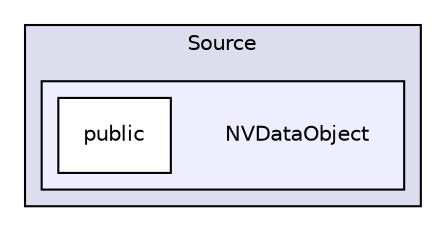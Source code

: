 digraph "NVDataObject" {
  compound=true
  node [ fontsize="10", fontname="Helvetica"];
  edge [ labelfontsize="10", labelfontname="Helvetica"];
  subgraph clusterdir_a7335223e37b32d6629ff1183c50e1e2 {
    graph [ bgcolor="#ddddee", pencolor="black", label="Source" fontname="Helvetica", fontsize="10", URL="dir_a7335223e37b32d6629ff1183c50e1e2.html"]
  subgraph clusterdir_edbd430c2387e0e7fb58928954133c48 {
    graph [ bgcolor="#eeeeff", pencolor="black", label="" URL="dir_edbd430c2387e0e7fb58928954133c48.html"];
    dir_edbd430c2387e0e7fb58928954133c48 [shape=plaintext label="NVDataObject"];
    dir_b93751158aaae8b19006483b0018b4d4 [shape=box label="public" color="black" fillcolor="white" style="filled" URL="dir_b93751158aaae8b19006483b0018b4d4.html"];
  }
  }
}
